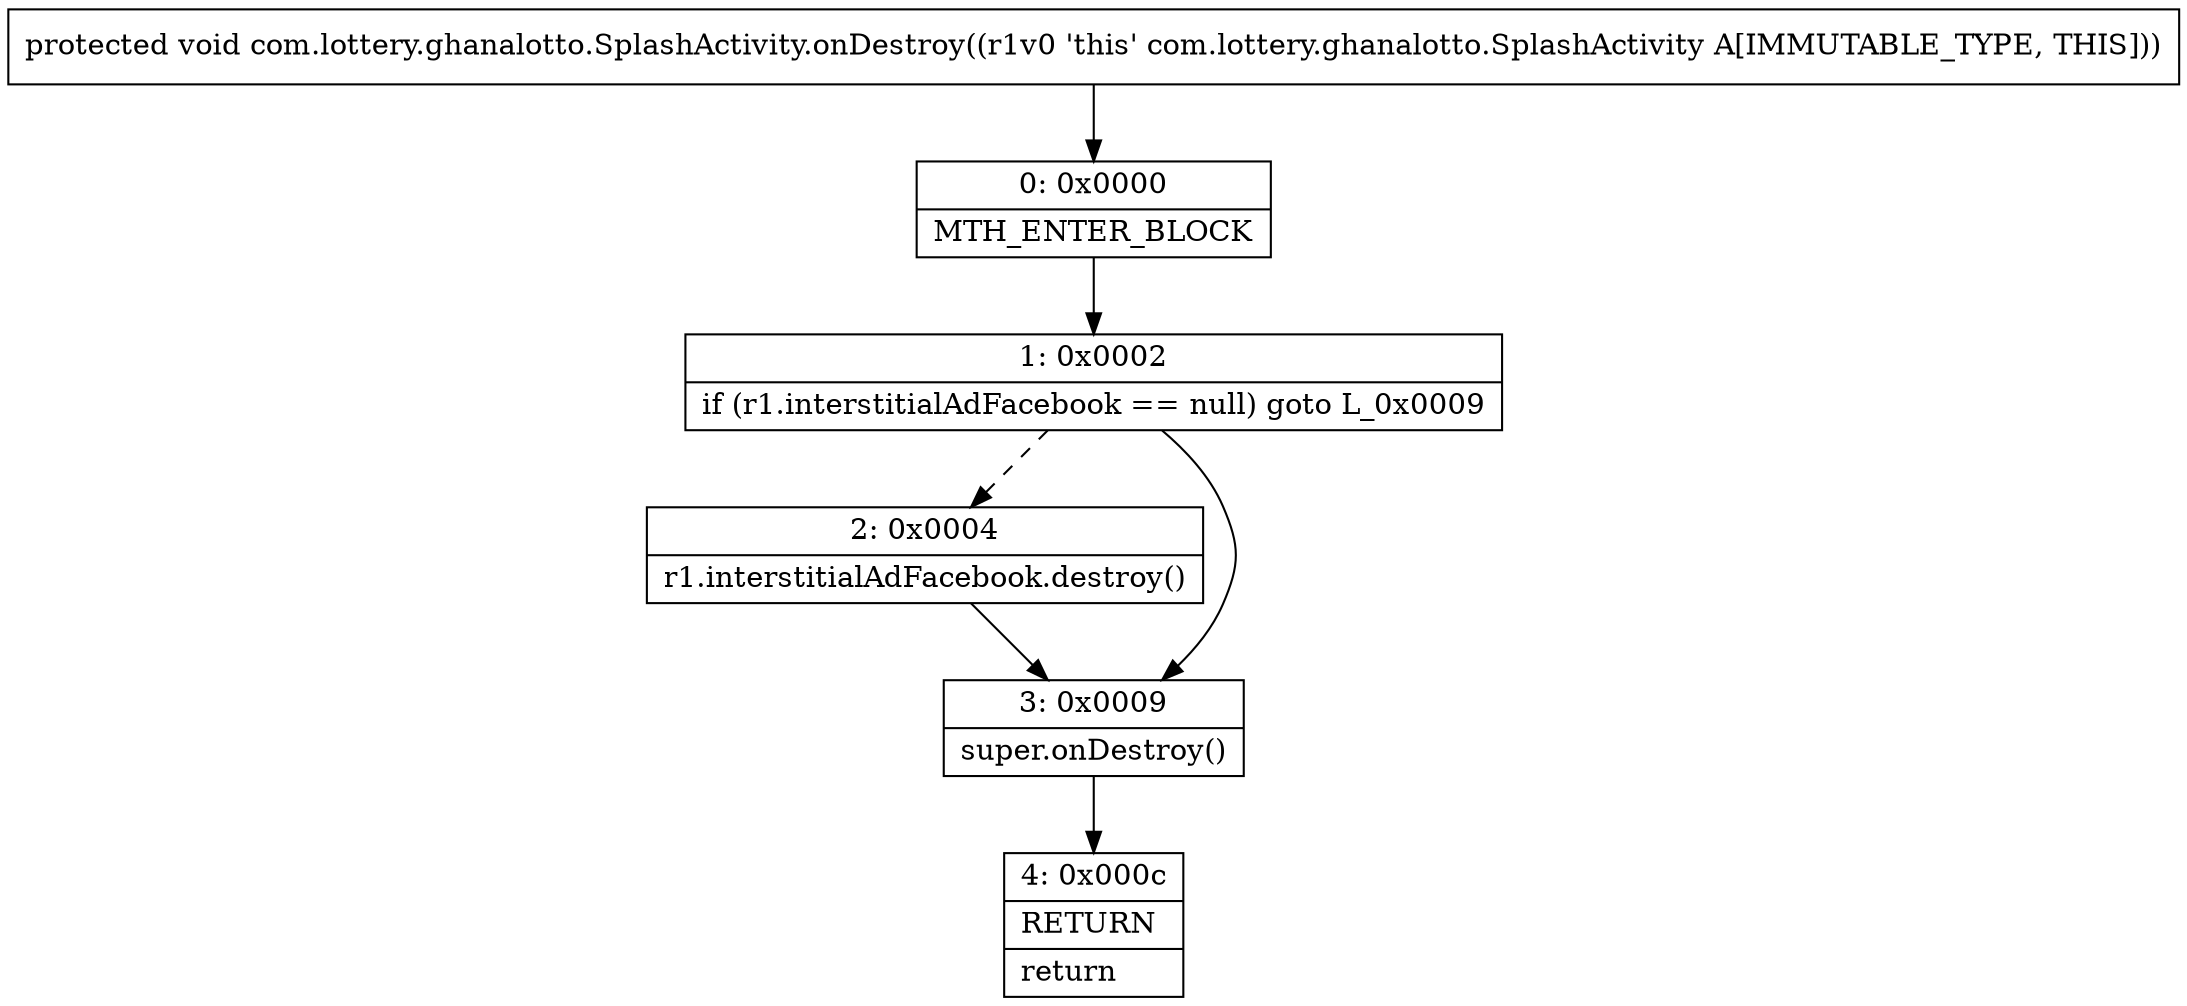 digraph "CFG forcom.lottery.ghanalotto.SplashActivity.onDestroy()V" {
Node_0 [shape=record,label="{0\:\ 0x0000|MTH_ENTER_BLOCK\l}"];
Node_1 [shape=record,label="{1\:\ 0x0002|if (r1.interstitialAdFacebook == null) goto L_0x0009\l}"];
Node_2 [shape=record,label="{2\:\ 0x0004|r1.interstitialAdFacebook.destroy()\l}"];
Node_3 [shape=record,label="{3\:\ 0x0009|super.onDestroy()\l}"];
Node_4 [shape=record,label="{4\:\ 0x000c|RETURN\l|return\l}"];
MethodNode[shape=record,label="{protected void com.lottery.ghanalotto.SplashActivity.onDestroy((r1v0 'this' com.lottery.ghanalotto.SplashActivity A[IMMUTABLE_TYPE, THIS])) }"];
MethodNode -> Node_0;
Node_0 -> Node_1;
Node_1 -> Node_2[style=dashed];
Node_1 -> Node_3;
Node_2 -> Node_3;
Node_3 -> Node_4;
}

